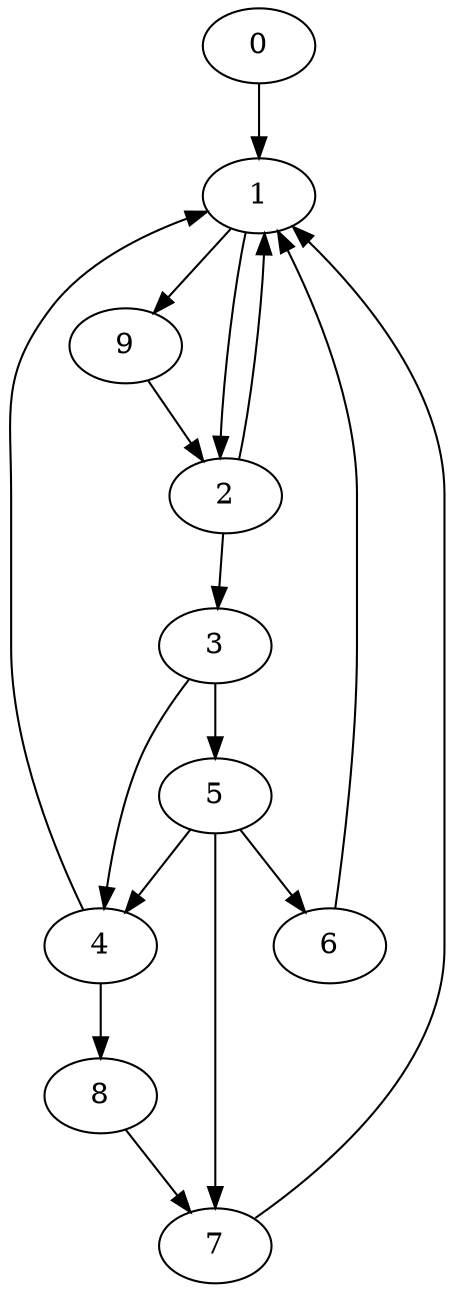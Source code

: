 digraph fsm {
0 -> 1;
1 -> 2;
1 -> 9;
2 -> 1;
2 -> 3;
3 -> 5;
3 -> 4;
4 -> 1;
4 -> 8;
5 -> 4;
5 -> 7;
5 -> 6;
6 -> 1;
7 -> 1;
8 -> 7;
9 -> 2;
}